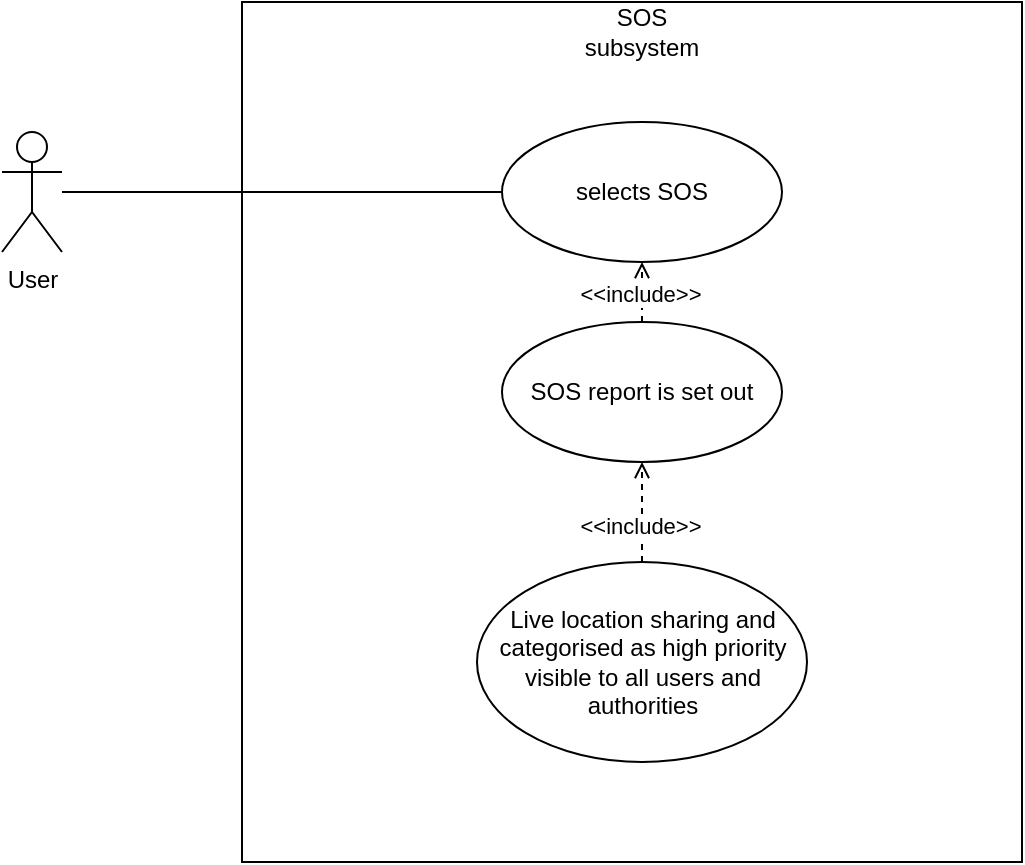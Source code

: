 <mxfile version="26.1.1">
  <diagram name="Page-1" id="qhSnvHry2gUyjhncl0ZC">
    <mxGraphModel dx="1050" dy="558" grid="1" gridSize="10" guides="1" tooltips="1" connect="1" arrows="1" fold="1" page="1" pageScale="1" pageWidth="827" pageHeight="1169" math="0" shadow="0">
      <root>
        <mxCell id="0" />
        <mxCell id="1" parent="0" />
        <mxCell id="46PUhxlQu6H4vRm4sZMM-1" value="&lt;div&gt;User&lt;/div&gt;" style="shape=umlActor;verticalLabelPosition=bottom;verticalAlign=top;html=1;outlineConnect=0;" vertex="1" parent="1">
          <mxGeometry x="90" y="85" width="30" height="60" as="geometry" />
        </mxCell>
        <mxCell id="46PUhxlQu6H4vRm4sZMM-2" value="" style="rounded=0;whiteSpace=wrap;html=1;" vertex="1" parent="1">
          <mxGeometry x="210" y="20" width="390" height="430" as="geometry" />
        </mxCell>
        <mxCell id="46PUhxlQu6H4vRm4sZMM-3" value="SOS subsystem" style="text;html=1;align=center;verticalAlign=middle;whiteSpace=wrap;rounded=0;" vertex="1" parent="1">
          <mxGeometry x="380" y="20" width="60" height="30" as="geometry" />
        </mxCell>
        <mxCell id="46PUhxlQu6H4vRm4sZMM-4" value="selects SOS" style="ellipse;whiteSpace=wrap;html=1;" vertex="1" parent="1">
          <mxGeometry x="340" y="80" width="140" height="70" as="geometry" />
        </mxCell>
        <mxCell id="46PUhxlQu6H4vRm4sZMM-7" value="" style="edgeStyle=orthogonalEdgeStyle;rounded=0;orthogonalLoop=1;jettySize=auto;html=1;endArrow=open;startFill=0;dashed=1;endFill=0;" edge="1" parent="1" source="46PUhxlQu6H4vRm4sZMM-5" target="46PUhxlQu6H4vRm4sZMM-4">
          <mxGeometry relative="1" as="geometry" />
        </mxCell>
        <mxCell id="46PUhxlQu6H4vRm4sZMM-8" value="&amp;lt;&amp;lt;include&amp;gt;&amp;gt;" style="edgeLabel;html=1;align=center;verticalAlign=middle;resizable=0;points=[];" vertex="1" connectable="0" parent="46PUhxlQu6H4vRm4sZMM-7">
          <mxGeometry x="0.36" y="1" relative="1" as="geometry">
            <mxPoint as="offset" />
          </mxGeometry>
        </mxCell>
        <mxCell id="46PUhxlQu6H4vRm4sZMM-5" value="SOS report is set out" style="ellipse;whiteSpace=wrap;html=1;" vertex="1" parent="1">
          <mxGeometry x="340" y="180" width="140" height="70" as="geometry" />
        </mxCell>
        <mxCell id="46PUhxlQu6H4vRm4sZMM-10" value="" style="edgeStyle=orthogonalEdgeStyle;rounded=0;orthogonalLoop=1;jettySize=auto;html=1;endArrow=open;startFill=0;endFill=0;dashed=1;" edge="1" parent="1" source="46PUhxlQu6H4vRm4sZMM-6" target="46PUhxlQu6H4vRm4sZMM-5">
          <mxGeometry relative="1" as="geometry" />
        </mxCell>
        <mxCell id="46PUhxlQu6H4vRm4sZMM-13" value="&amp;lt;&amp;lt;include&amp;gt;&amp;gt;" style="edgeLabel;html=1;align=center;verticalAlign=middle;resizable=0;points=[];" vertex="1" connectable="0" parent="46PUhxlQu6H4vRm4sZMM-10">
          <mxGeometry x="-0.28" y="1" relative="1" as="geometry">
            <mxPoint as="offset" />
          </mxGeometry>
        </mxCell>
        <mxCell id="46PUhxlQu6H4vRm4sZMM-6" value="Live location sharing and categorised as high priority visible to all users and authorities" style="ellipse;whiteSpace=wrap;html=1;" vertex="1" parent="1">
          <mxGeometry x="327.5" y="300" width="165" height="100" as="geometry" />
        </mxCell>
        <mxCell id="46PUhxlQu6H4vRm4sZMM-16" style="edgeStyle=orthogonalEdgeStyle;rounded=0;orthogonalLoop=1;jettySize=auto;html=1;endArrow=none;startFill=0;" edge="1" parent="1" source="46PUhxlQu6H4vRm4sZMM-1" target="46PUhxlQu6H4vRm4sZMM-4">
          <mxGeometry relative="1" as="geometry" />
        </mxCell>
      </root>
    </mxGraphModel>
  </diagram>
</mxfile>
